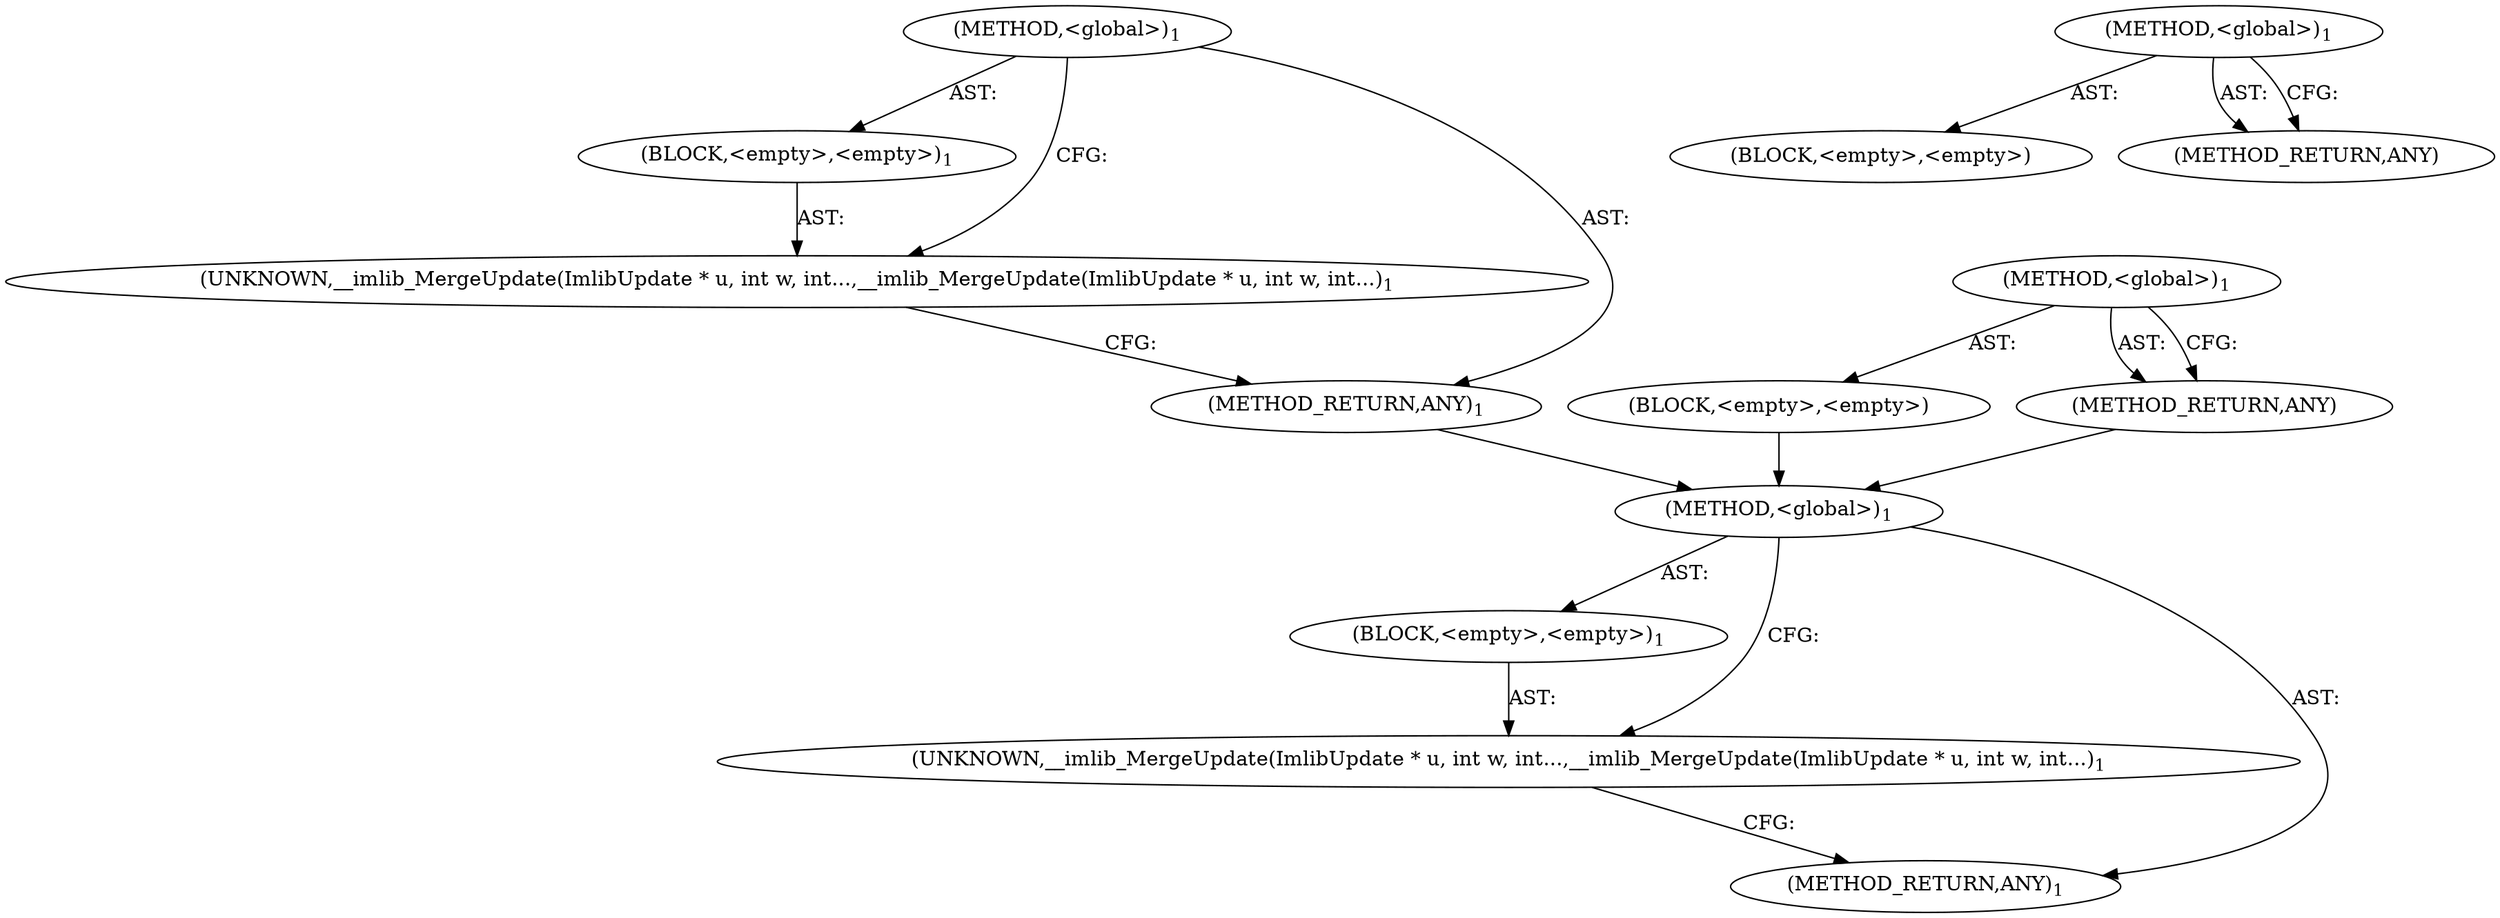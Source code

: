 digraph "&lt;global&gt;" {
vulnerable_6 [label=<(METHOD,&lt;global&gt;)<SUB>1</SUB>>];
vulnerable_7 [label=<(BLOCK,&lt;empty&gt;,&lt;empty&gt;)<SUB>1</SUB>>];
vulnerable_8 [label=<(UNKNOWN,__imlib_MergeUpdate(ImlibUpdate * u, int w, int...,__imlib_MergeUpdate(ImlibUpdate * u, int w, int...)<SUB>1</SUB>>];
vulnerable_9 [label=<(METHOD_RETURN,ANY)<SUB>1</SUB>>];
vulnerable_14 [label=<(METHOD,&lt;global&gt;)<SUB>1</SUB>>];
vulnerable_15 [label=<(BLOCK,&lt;empty&gt;,&lt;empty&gt;)>];
vulnerable_16 [label=<(METHOD_RETURN,ANY)>];
fixed_6 [label=<(METHOD,&lt;global&gt;)<SUB>1</SUB>>];
fixed_7 [label=<(BLOCK,&lt;empty&gt;,&lt;empty&gt;)<SUB>1</SUB>>];
fixed_8 [label=<(UNKNOWN,__imlib_MergeUpdate(ImlibUpdate * u, int w, int...,__imlib_MergeUpdate(ImlibUpdate * u, int w, int...)<SUB>1</SUB>>];
fixed_9 [label=<(METHOD_RETURN,ANY)<SUB>1</SUB>>];
fixed_14 [label=<(METHOD,&lt;global&gt;)<SUB>1</SUB>>];
fixed_15 [label=<(BLOCK,&lt;empty&gt;,&lt;empty&gt;)>];
fixed_16 [label=<(METHOD_RETURN,ANY)>];
vulnerable_6 -> vulnerable_7  [key=0, label="AST: "];
vulnerable_6 -> vulnerable_9  [key=0, label="AST: "];
vulnerable_6 -> vulnerable_8  [key=0, label="CFG: "];
vulnerable_7 -> vulnerable_8  [key=0, label="AST: "];
vulnerable_8 -> vulnerable_9  [key=0, label="CFG: "];
vulnerable_9 -> fixed_6  [key=0];
vulnerable_14 -> vulnerable_15  [key=0, label="AST: "];
vulnerable_14 -> vulnerable_16  [key=0, label="AST: "];
vulnerable_14 -> vulnerable_16  [key=1, label="CFG: "];
vulnerable_15 -> fixed_6  [key=0];
vulnerable_16 -> fixed_6  [key=0];
fixed_6 -> fixed_7  [key=0, label="AST: "];
fixed_6 -> fixed_9  [key=0, label="AST: "];
fixed_6 -> fixed_8  [key=0, label="CFG: "];
fixed_7 -> fixed_8  [key=0, label="AST: "];
fixed_8 -> fixed_9  [key=0, label="CFG: "];
fixed_14 -> fixed_15  [key=0, label="AST: "];
fixed_14 -> fixed_16  [key=0, label="AST: "];
fixed_14 -> fixed_16  [key=1, label="CFG: "];
}
